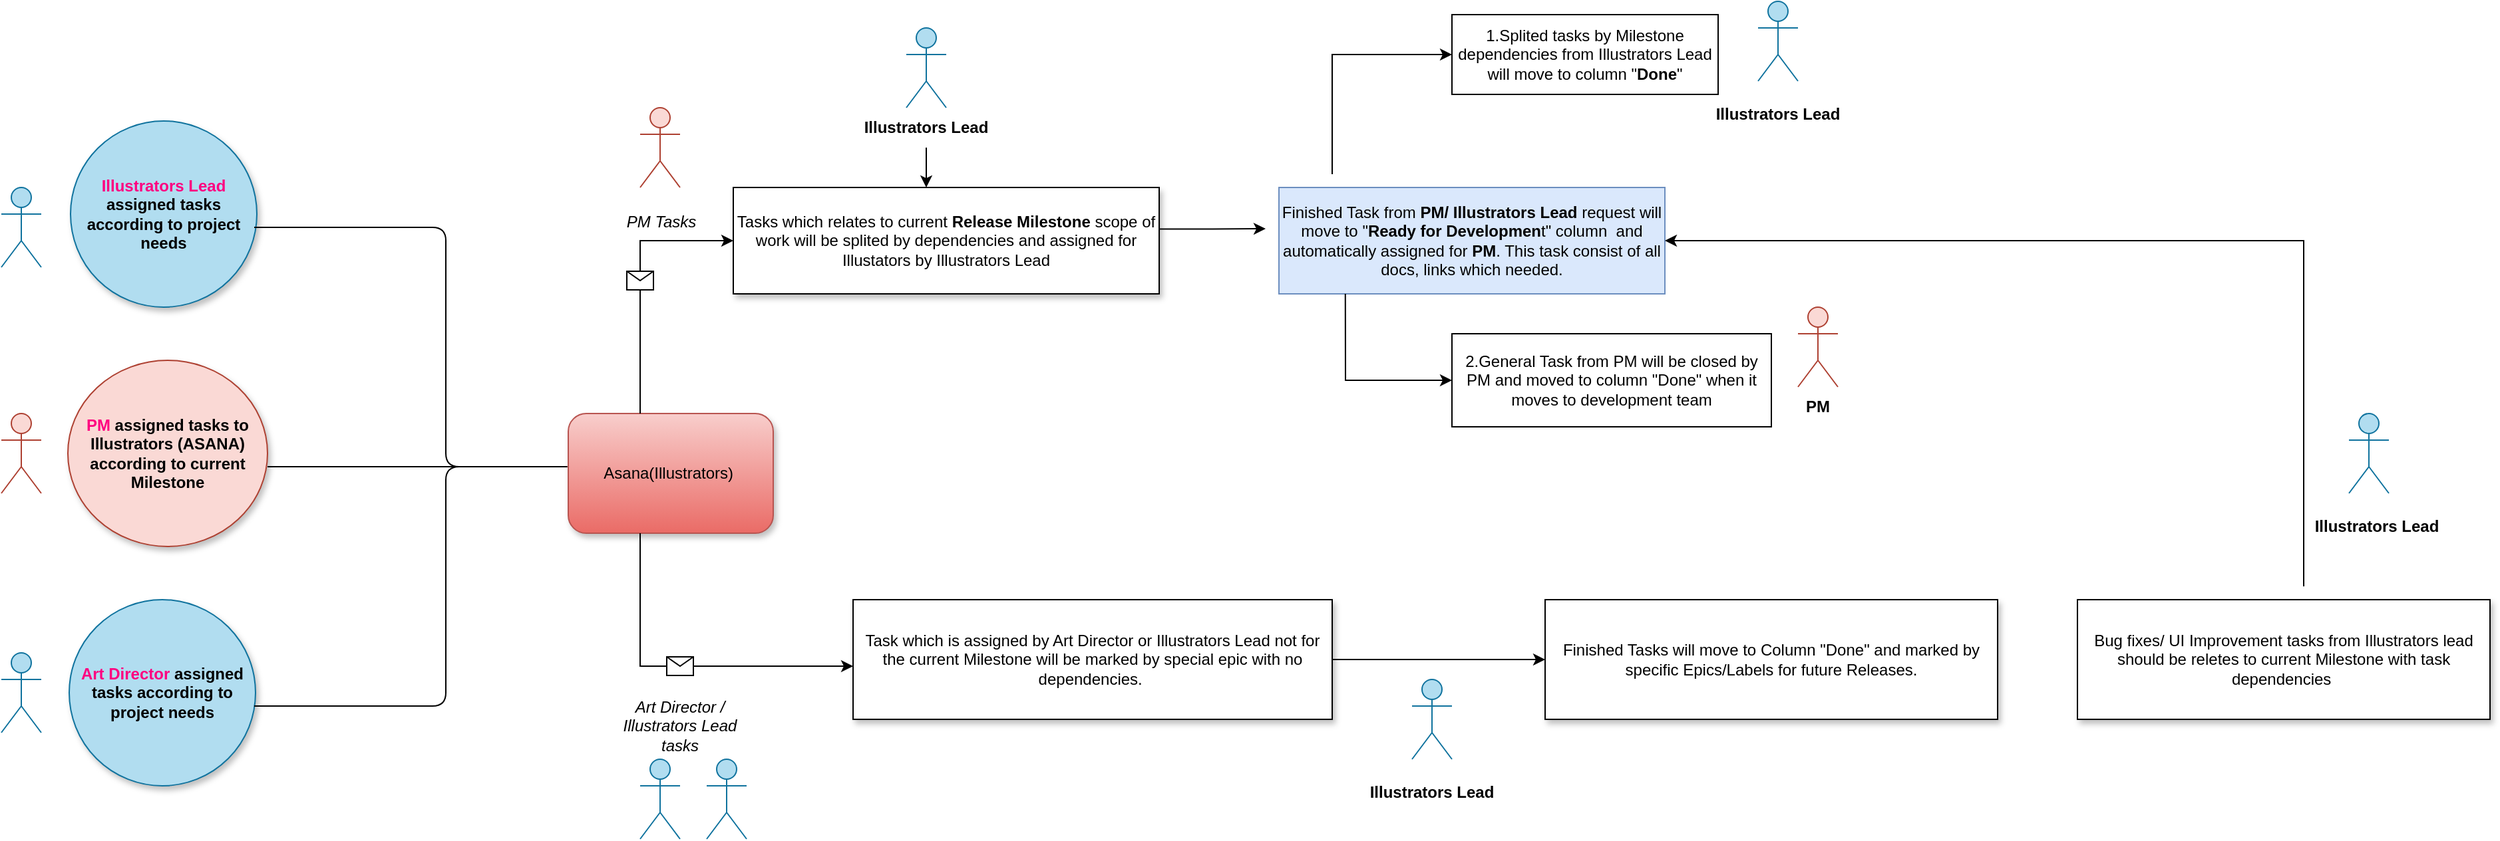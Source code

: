 <mxfile version="21.3.5" type="github">
  <diagram id="6IpWRTOvNhz4fQDFHxwE" name="Page-1">
    <mxGraphModel dx="2269" dy="1320" grid="1" gridSize="10" guides="0" tooltips="1" connect="1" arrows="1" fold="1" page="1" pageScale="1" pageWidth="850" pageHeight="1100" math="0" shadow="0">
      <root>
        <mxCell id="0" />
        <mxCell id="1" parent="0" />
        <mxCell id="fXu-zx2hqorw0dzWZYp2-77" value="Asana(Illustrators)&amp;nbsp;" style="rounded=1;whiteSpace=wrap;html=1;fillColor=#f8cecc;strokeColor=#b85450;gradientColor=#ea6b66;shadow=1;" parent="1" vertex="1">
          <mxGeometry x="826" y="560" width="154" height="90" as="geometry" />
        </mxCell>
        <mxCell id="fXu-zx2hqorw0dzWZYp2-78" value="&lt;b&gt;&lt;font color=&quot;#ff0080&quot;&gt;PM&lt;/font&gt; assigned tasks to Illustrators (ASANA) according to current Milestone&lt;/b&gt;" style="ellipse;whiteSpace=wrap;html=1;fillColor=#fad9d5;strokeColor=#ae4132;shadow=1;" parent="1" vertex="1">
          <mxGeometry x="450" y="520" width="150" height="140" as="geometry" />
        </mxCell>
        <mxCell id="vcqUUj8RtbL1T8IDj6Kx-1" value="&lt;b&gt;&lt;font color=&quot;#ff0080&quot;&gt;Illustrators Lead&lt;/font&gt; assigned tasks according to project needs&lt;/b&gt;" style="ellipse;whiteSpace=wrap;html=1;aspect=fixed;fillColor=#b1ddf0;strokeColor=#10739e;shadow=1;" vertex="1" parent="1">
          <mxGeometry x="452" y="340" width="140" height="140" as="geometry" />
        </mxCell>
        <mxCell id="vcqUUj8RtbL1T8IDj6Kx-2" value="&lt;b&gt;&lt;font color=&quot;#ff0080&quot;&gt;Art Director&lt;/font&gt; assigned tasks according to project needs&lt;br&gt;&lt;/b&gt;" style="ellipse;whiteSpace=wrap;html=1;aspect=fixed;fillColor=#b1ddf0;strokeColor=#10739e;shadow=1;" vertex="1" parent="1">
          <mxGeometry x="451" y="700" width="140" height="140" as="geometry" />
        </mxCell>
        <mxCell id="vcqUUj8RtbL1T8IDj6Kx-6" value="" style="shape=curlyBracket;whiteSpace=wrap;html=1;rounded=1;flipH=1;labelPosition=right;verticalLabelPosition=middle;align=left;verticalAlign=middle;size=0.4;" vertex="1" parent="1">
          <mxGeometry x="590" y="420" width="240" height="360" as="geometry" />
        </mxCell>
        <mxCell id="vcqUUj8RtbL1T8IDj6Kx-12" value="" style="endArrow=none;html=1;rounded=0;entryX=0.1;entryY=0.5;entryDx=0;entryDy=0;entryPerimeter=0;" edge="1" parent="1" target="vcqUUj8RtbL1T8IDj6Kx-6">
          <mxGeometry width="50" height="50" relative="1" as="geometry">
            <mxPoint x="600" y="600" as="sourcePoint" />
            <mxPoint x="700" y="600" as="targetPoint" />
          </mxGeometry>
        </mxCell>
        <mxCell id="vcqUUj8RtbL1T8IDj6Kx-13" value="Actor" style="shape=umlActor;verticalLabelPosition=bottom;verticalAlign=top;html=1;outlineConnect=0;noLabel=1;fillColor=#fad9d5;strokeColor=#ae4132;" vertex="1" parent="1">
          <mxGeometry x="400" y="560" width="30" height="60" as="geometry" />
        </mxCell>
        <mxCell id="vcqUUj8RtbL1T8IDj6Kx-14" value="Actor" style="shape=umlActor;verticalLabelPosition=bottom;verticalAlign=top;html=1;outlineConnect=0;noLabel=1;fillColor=#b1ddf0;strokeColor=#10739e;" vertex="1" parent="1">
          <mxGeometry x="400" y="390" width="30" height="60" as="geometry" />
        </mxCell>
        <mxCell id="vcqUUj8RtbL1T8IDj6Kx-15" value="Actor" style="shape=umlActor;verticalLabelPosition=bottom;verticalAlign=top;html=1;outlineConnect=0;noLabel=1;fillColor=#b1ddf0;strokeColor=#10739e;" vertex="1" parent="1">
          <mxGeometry x="400" y="740" width="30" height="60" as="geometry" />
        </mxCell>
        <mxCell id="vcqUUj8RtbL1T8IDj6Kx-19" value="Tasks which relates to current&amp;nbsp;&lt;b&gt;Release Milestone&lt;/b&gt; scope of work will be splited by dependencies and assigned for Illustators by Illustrators Lead" style="rounded=0;whiteSpace=wrap;html=1;shadow=1;" vertex="1" parent="1">
          <mxGeometry x="950" y="390" width="320" height="80" as="geometry" />
        </mxCell>
        <mxCell id="vcqUUj8RtbL1T8IDj6Kx-33" style="edgeStyle=orthogonalEdgeStyle;rounded=0;orthogonalLoop=1;jettySize=auto;html=1;exitX=1.001;exitY=0.391;exitDx=0;exitDy=0;exitPerimeter=0;" edge="1" parent="1" source="vcqUUj8RtbL1T8IDj6Kx-19">
          <mxGeometry relative="1" as="geometry">
            <mxPoint x="1350" y="421" as="targetPoint" />
          </mxGeometry>
        </mxCell>
        <mxCell id="vcqUUj8RtbL1T8IDj6Kx-20" value="Task which is assigned by Art Director or Illustrators Lead not for the current Milestone will be marked by special epic with no dependencies.&amp;nbsp;" style="rounded=0;whiteSpace=wrap;html=1;shadow=1;" vertex="1" parent="1">
          <mxGeometry x="1040" y="700" width="360" height="90" as="geometry" />
        </mxCell>
        <mxCell id="vcqUUj8RtbL1T8IDj6Kx-22" value="Actor" style="shape=umlActor;verticalLabelPosition=bottom;verticalAlign=top;html=1;outlineConnect=0;noLabel=1;fillColor=#b1ddf0;strokeColor=#10739e;" vertex="1" parent="1">
          <mxGeometry x="1080" y="270" width="30" height="60" as="geometry" />
        </mxCell>
        <mxCell id="vcqUUj8RtbL1T8IDj6Kx-23" value="&lt;b&gt;Illustrators Lead&lt;/b&gt;" style="text;html=1;strokeColor=none;fillColor=none;align=center;verticalAlign=middle;whiteSpace=wrap;rounded=0;" vertex="1" parent="1">
          <mxGeometry x="1030" y="330" width="130" height="30" as="geometry" />
        </mxCell>
        <mxCell id="vcqUUj8RtbL1T8IDj6Kx-24" value="" style="endArrow=classic;html=1;rounded=0;exitX=0.5;exitY=1;exitDx=0;exitDy=0;" edge="1" parent="1" source="vcqUUj8RtbL1T8IDj6Kx-23">
          <mxGeometry width="50" height="50" relative="1" as="geometry">
            <mxPoint x="1310" y="450" as="sourcePoint" />
            <mxPoint x="1095" y="390" as="targetPoint" />
          </mxGeometry>
        </mxCell>
        <mxCell id="vcqUUj8RtbL1T8IDj6Kx-27" value="Finished Task from &lt;b&gt;PM/ Illustrators Lead&amp;nbsp;&lt;/b&gt;request will move to &quot;&lt;b&gt;Ready for Developmen&lt;/b&gt;t&quot; column&amp;nbsp; and automatically assigned for &lt;b&gt;PM&lt;/b&gt;. This task consist of all docs, links which needed." style="rounded=0;whiteSpace=wrap;html=1;fillColor=#dae8fc;strokeColor=#6c8ebf;" vertex="1" parent="1">
          <mxGeometry x="1360" y="390" width="290" height="80" as="geometry" />
        </mxCell>
        <mxCell id="vcqUUj8RtbL1T8IDj6Kx-28" value="1.Splited tasks by Milestone dependencies from Illustrators Lead will move to column &quot;&lt;b&gt;Done&lt;/b&gt;&quot;" style="rounded=0;whiteSpace=wrap;html=1;" vertex="1" parent="1">
          <mxGeometry x="1490" y="260" width="200" height="60" as="geometry" />
        </mxCell>
        <mxCell id="vcqUUj8RtbL1T8IDj6Kx-29" value="" style="endArrow=classic;html=1;rounded=0;entryX=0;entryY=0.5;entryDx=0;entryDy=0;" edge="1" parent="1" target="vcqUUj8RtbL1T8IDj6Kx-28">
          <mxGeometry width="50" height="50" relative="1" as="geometry">
            <mxPoint x="1400" y="380" as="sourcePoint" />
            <mxPoint x="1430" y="270" as="targetPoint" />
            <Array as="points">
              <mxPoint x="1400" y="290" />
            </Array>
          </mxGeometry>
        </mxCell>
        <mxCell id="vcqUUj8RtbL1T8IDj6Kx-30" value="2.General Task from PM will be closed by PM and moved to column &quot;Done&quot; when it moves to development team" style="rounded=0;whiteSpace=wrap;html=1;" vertex="1" parent="1">
          <mxGeometry x="1490" y="500" width="240" height="70" as="geometry" />
        </mxCell>
        <mxCell id="vcqUUj8RtbL1T8IDj6Kx-31" value="" style="endArrow=classic;html=1;rounded=0;exitX=0.172;exitY=1;exitDx=0;exitDy=0;exitPerimeter=0;entryX=0;entryY=0.5;entryDx=0;entryDy=0;" edge="1" parent="1" source="vcqUUj8RtbL1T8IDj6Kx-27" target="vcqUUj8RtbL1T8IDj6Kx-30">
          <mxGeometry width="50" height="50" relative="1" as="geometry">
            <mxPoint x="1430" y="620" as="sourcePoint" />
            <mxPoint x="1480" y="570" as="targetPoint" />
            <Array as="points">
              <mxPoint x="1410" y="535" />
            </Array>
          </mxGeometry>
        </mxCell>
        <mxCell id="vcqUUj8RtbL1T8IDj6Kx-34" value="Actor" style="shape=umlActor;verticalLabelPosition=bottom;verticalAlign=top;html=1;outlineConnect=0;noLabel=1;fillColor=#fad9d5;strokeColor=#ae4132;" vertex="1" parent="1">
          <mxGeometry x="1750" y="480" width="30" height="60" as="geometry" />
        </mxCell>
        <mxCell id="vcqUUj8RtbL1T8IDj6Kx-36" value="Actor" style="shape=umlActor;verticalLabelPosition=bottom;verticalAlign=top;html=1;outlineConnect=0;noLabel=1;fillColor=#b1ddf0;strokeColor=#10739e;" vertex="1" parent="1">
          <mxGeometry x="2164" y="560" width="30" height="60" as="geometry" />
        </mxCell>
        <mxCell id="vcqUUj8RtbL1T8IDj6Kx-37" value="&lt;b&gt;Illustrators Lead&lt;/b&gt;" style="text;html=1;strokeColor=none;fillColor=none;align=center;verticalAlign=middle;whiteSpace=wrap;rounded=0;" vertex="1" parent="1">
          <mxGeometry x="1670" y="320" width="130" height="30" as="geometry" />
        </mxCell>
        <mxCell id="vcqUUj8RtbL1T8IDj6Kx-38" value="&lt;b&gt;PM&lt;/b&gt;" style="text;html=1;strokeColor=none;fillColor=none;align=center;verticalAlign=middle;whiteSpace=wrap;rounded=0;" vertex="1" parent="1">
          <mxGeometry x="1700" y="540" width="130" height="30" as="geometry" />
        </mxCell>
        <mxCell id="vcqUUj8RtbL1T8IDj6Kx-42" value="Finished Tasks will move to Column &quot;Done&quot; and marked by specific Epics/Labels for future Releases." style="rounded=0;whiteSpace=wrap;html=1;shadow=1;" vertex="1" parent="1">
          <mxGeometry x="1560" y="700" width="340" height="90" as="geometry" />
        </mxCell>
        <mxCell id="vcqUUj8RtbL1T8IDj6Kx-43" value="Actor" style="shape=umlActor;verticalLabelPosition=bottom;verticalAlign=top;html=1;outlineConnect=0;noLabel=1;fillColor=#fad9d5;strokeColor=#ae4132;" vertex="1" parent="1">
          <mxGeometry x="880" y="330" width="30" height="60" as="geometry" />
        </mxCell>
        <mxCell id="vcqUUj8RtbL1T8IDj6Kx-44" value="" style="endArrow=classic;html=1;rounded=0;entryX=0;entryY=0.5;entryDx=0;entryDy=0;" edge="1" parent="1" target="vcqUUj8RtbL1T8IDj6Kx-19">
          <mxGeometry relative="1" as="geometry">
            <mxPoint x="880" y="560" as="sourcePoint" />
            <mxPoint x="890" y="420" as="targetPoint" />
            <Array as="points">
              <mxPoint x="880" y="430" />
            </Array>
          </mxGeometry>
        </mxCell>
        <mxCell id="vcqUUj8RtbL1T8IDj6Kx-45" value="" style="shape=message;html=1;outlineConnect=0;" vertex="1" parent="vcqUUj8RtbL1T8IDj6Kx-44">
          <mxGeometry width="20" height="14" relative="1" as="geometry">
            <mxPoint x="-10" y="-7" as="offset" />
          </mxGeometry>
        </mxCell>
        <mxCell id="vcqUUj8RtbL1T8IDj6Kx-46" value="&lt;i&gt;PM Tasks&lt;/i&gt;" style="text;html=1;strokeColor=none;fillColor=none;align=center;verticalAlign=middle;whiteSpace=wrap;rounded=0;" vertex="1" parent="1">
          <mxGeometry x="866" y="401" width="60" height="30" as="geometry" />
        </mxCell>
        <mxCell id="vcqUUj8RtbL1T8IDj6Kx-49" value="Actor" style="shape=umlActor;verticalLabelPosition=bottom;verticalAlign=top;html=1;outlineConnect=0;noLabel=1;fillColor=#b1ddf0;strokeColor=#10739e;" vertex="1" parent="1">
          <mxGeometry x="880" y="820" width="30" height="60" as="geometry" />
        </mxCell>
        <mxCell id="vcqUUj8RtbL1T8IDj6Kx-50" value="Actor" style="shape=umlActor;verticalLabelPosition=bottom;verticalAlign=top;html=1;outlineConnect=0;noLabel=1;fillColor=#b1ddf0;strokeColor=#10739e;" vertex="1" parent="1">
          <mxGeometry x="930" y="820" width="30" height="60" as="geometry" />
        </mxCell>
        <mxCell id="vcqUUj8RtbL1T8IDj6Kx-53" value="" style="endArrow=classic;html=1;rounded=0;" edge="1" parent="1">
          <mxGeometry relative="1" as="geometry">
            <mxPoint x="880" y="650" as="sourcePoint" />
            <mxPoint x="1040" y="750" as="targetPoint" />
            <Array as="points">
              <mxPoint x="880" y="750" />
            </Array>
          </mxGeometry>
        </mxCell>
        <mxCell id="vcqUUj8RtbL1T8IDj6Kx-54" value="" style="shape=message;html=1;outlineConnect=0;" vertex="1" parent="vcqUUj8RtbL1T8IDj6Kx-53">
          <mxGeometry width="20" height="14" relative="1" as="geometry">
            <mxPoint x="-10" y="-7" as="offset" />
          </mxGeometry>
        </mxCell>
        <mxCell id="vcqUUj8RtbL1T8IDj6Kx-55" value="&lt;i&gt;Art Director / Illustrators Lead tasks&lt;/i&gt;" style="text;html=1;strokeColor=none;fillColor=none;align=center;verticalAlign=middle;whiteSpace=wrap;rounded=0;" vertex="1" parent="1">
          <mxGeometry x="860" y="780" width="100" height="30" as="geometry" />
        </mxCell>
        <mxCell id="vcqUUj8RtbL1T8IDj6Kx-60" value="Actor" style="shape=umlActor;verticalLabelPosition=bottom;verticalAlign=top;html=1;outlineConnect=0;noLabel=1;fillColor=#b1ddf0;strokeColor=#10739e;" vertex="1" parent="1">
          <mxGeometry x="1720" y="250" width="30" height="60" as="geometry" />
        </mxCell>
        <mxCell id="vcqUUj8RtbL1T8IDj6Kx-63" value="" style="endArrow=classic;html=1;rounded=0;exitX=1;exitY=0.5;exitDx=0;exitDy=0;entryX=0;entryY=0.5;entryDx=0;entryDy=0;" edge="1" parent="1" source="vcqUUj8RtbL1T8IDj6Kx-20" target="vcqUUj8RtbL1T8IDj6Kx-42">
          <mxGeometry width="50" height="50" relative="1" as="geometry">
            <mxPoint x="1500" y="920" as="sourcePoint" />
            <mxPoint x="1550" y="870" as="targetPoint" />
          </mxGeometry>
        </mxCell>
        <mxCell id="vcqUUj8RtbL1T8IDj6Kx-64" value="Bug fixes/ UI Improvement tasks from Illustrators lead should be reletes to current Milestone with task dependencies&amp;nbsp;" style="rounded=0;whiteSpace=wrap;html=1;shadow=1;" vertex="1" parent="1">
          <mxGeometry x="1960" y="700" width="310" height="90" as="geometry" />
        </mxCell>
        <mxCell id="vcqUUj8RtbL1T8IDj6Kx-65" value="" style="endArrow=classic;html=1;rounded=0;" edge="1" parent="1">
          <mxGeometry width="50" height="50" relative="1" as="geometry">
            <mxPoint x="2130" y="690" as="sourcePoint" />
            <mxPoint x="1650" y="430" as="targetPoint" />
            <Array as="points">
              <mxPoint x="2130" y="430" />
            </Array>
          </mxGeometry>
        </mxCell>
        <mxCell id="vcqUUj8RtbL1T8IDj6Kx-67" value="&lt;b&gt;Illustrators Lead&lt;/b&gt;" style="text;html=1;strokeColor=none;fillColor=none;align=center;verticalAlign=middle;whiteSpace=wrap;rounded=0;" vertex="1" parent="1">
          <mxGeometry x="2120" y="630" width="130" height="30" as="geometry" />
        </mxCell>
        <mxCell id="vcqUUj8RtbL1T8IDj6Kx-72" value="Actor" style="shape=umlActor;verticalLabelPosition=bottom;verticalAlign=top;html=1;outlineConnect=0;noLabel=1;fillColor=#b1ddf0;strokeColor=#10739e;" vertex="1" parent="1">
          <mxGeometry x="1460" y="760" width="30" height="60" as="geometry" />
        </mxCell>
        <mxCell id="vcqUUj8RtbL1T8IDj6Kx-73" value="&lt;b&gt;Illustrators Lead&lt;/b&gt;" style="text;html=1;strokeColor=none;fillColor=none;align=center;verticalAlign=middle;whiteSpace=wrap;rounded=0;" vertex="1" parent="1">
          <mxGeometry x="1410" y="830" width="130" height="30" as="geometry" />
        </mxCell>
      </root>
    </mxGraphModel>
  </diagram>
</mxfile>
